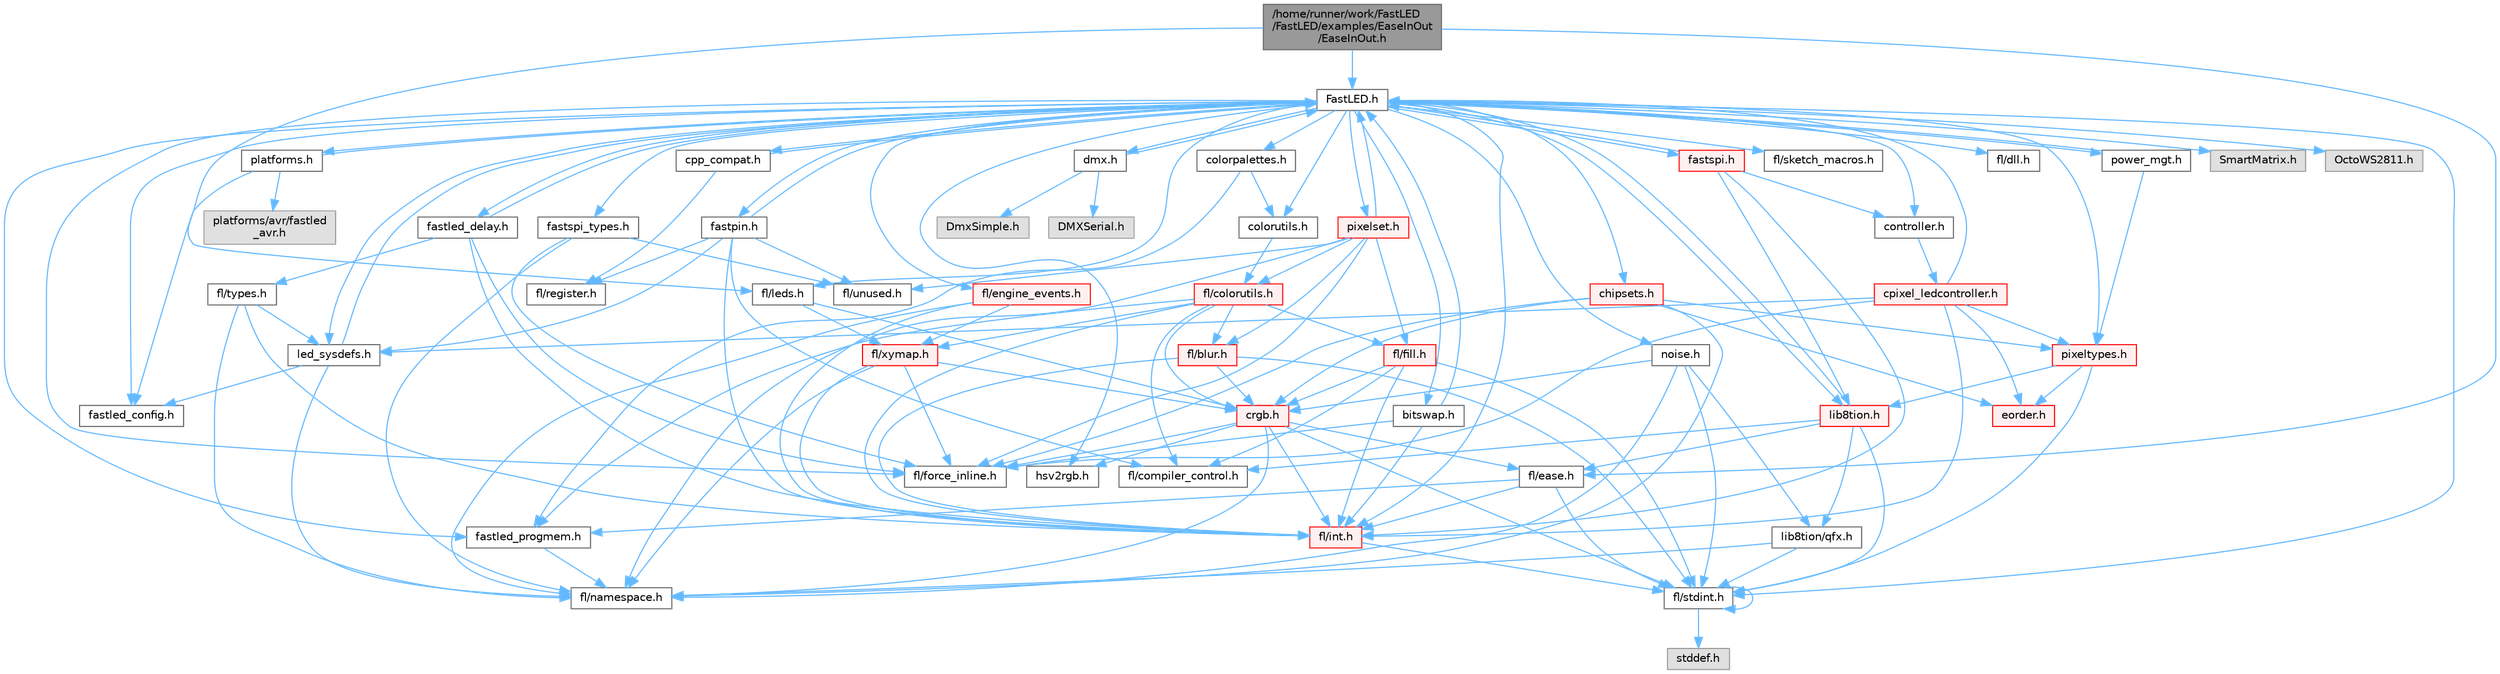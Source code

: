 digraph "/home/runner/work/FastLED/FastLED/examples/EaseInOut/EaseInOut.h"
{
 // INTERACTIVE_SVG=YES
 // LATEX_PDF_SIZE
  bgcolor="transparent";
  edge [fontname=Helvetica,fontsize=10,labelfontname=Helvetica,labelfontsize=10];
  node [fontname=Helvetica,fontsize=10,shape=box,height=0.2,width=0.4];
  Node1 [id="Node000001",label="/home/runner/work/FastLED\l/FastLED/examples/EaseInOut\l/EaseInOut.h",height=0.2,width=0.4,color="gray40", fillcolor="grey60", style="filled", fontcolor="black",tooltip=" "];
  Node1 -> Node2 [id="edge1_Node000001_Node000002",color="steelblue1",style="solid",tooltip=" "];
  Node2 [id="Node000002",label="FastLED.h",height=0.2,width=0.4,color="grey40", fillcolor="white", style="filled",URL="$db/d97/_fast_l_e_d_8h.html",tooltip="central include file for FastLED, defines the CFastLED class/object"];
  Node2 -> Node3 [id="edge2_Node000002_Node000003",color="steelblue1",style="solid",tooltip=" "];
  Node3 [id="Node000003",label="fl/stdint.h",height=0.2,width=0.4,color="grey40", fillcolor="white", style="filled",URL="$df/dd8/stdint_8h.html",tooltip=" "];
  Node3 -> Node4 [id="edge3_Node000003_Node000004",color="steelblue1",style="solid",tooltip=" "];
  Node4 [id="Node000004",label="stddef.h",height=0.2,width=0.4,color="grey60", fillcolor="#E0E0E0", style="filled",tooltip=" "];
  Node3 -> Node3 [id="edge4_Node000003_Node000003",color="steelblue1",style="solid",tooltip=" "];
  Node2 -> Node5 [id="edge5_Node000002_Node000005",color="steelblue1",style="solid",tooltip=" "];
  Node5 [id="Node000005",label="fl/dll.h",height=0.2,width=0.4,color="grey40", fillcolor="white", style="filled",URL="$d3/d4b/dll_8h.html",tooltip="FastLED dynamic library interface - lightweight header for external callers."];
  Node2 -> Node6 [id="edge6_Node000002_Node000006",color="steelblue1",style="solid",tooltip=" "];
  Node6 [id="Node000006",label="SmartMatrix.h",height=0.2,width=0.4,color="grey60", fillcolor="#E0E0E0", style="filled",tooltip=" "];
  Node2 -> Node7 [id="edge7_Node000002_Node000007",color="steelblue1",style="solid",tooltip=" "];
  Node7 [id="Node000007",label="OctoWS2811.h",height=0.2,width=0.4,color="grey60", fillcolor="#E0E0E0", style="filled",tooltip=" "];
  Node2 -> Node8 [id="edge8_Node000002_Node000008",color="steelblue1",style="solid",tooltip=" "];
  Node8 [id="Node000008",label="fl/force_inline.h",height=0.2,width=0.4,color="grey40", fillcolor="white", style="filled",URL="$d4/d64/force__inline_8h.html",tooltip=" "];
  Node2 -> Node9 [id="edge9_Node000002_Node000009",color="steelblue1",style="solid",tooltip=" "];
  Node9 [id="Node000009",label="cpp_compat.h",height=0.2,width=0.4,color="grey40", fillcolor="white", style="filled",URL="$d9/d13/cpp__compat_8h.html",tooltip="Compatibility functions based on C++ version."];
  Node9 -> Node2 [id="edge10_Node000009_Node000002",color="steelblue1",style="solid",tooltip=" "];
  Node9 -> Node10 [id="edge11_Node000009_Node000010",color="steelblue1",style="solid",tooltip=" "];
  Node10 [id="Node000010",label="fl/register.h",height=0.2,width=0.4,color="grey40", fillcolor="white", style="filled",URL="$df/d80/register_8h.html",tooltip=" "];
  Node2 -> Node11 [id="edge12_Node000002_Node000011",color="steelblue1",style="solid",tooltip=" "];
  Node11 [id="Node000011",label="fastled_config.h",height=0.2,width=0.4,color="grey40", fillcolor="white", style="filled",URL="$d5/d11/fastled__config_8h.html",tooltip="Contains definitions that can be used to configure FastLED at compile time."];
  Node2 -> Node12 [id="edge13_Node000002_Node000012",color="steelblue1",style="solid",tooltip=" "];
  Node12 [id="Node000012",label="led_sysdefs.h",height=0.2,width=0.4,color="grey40", fillcolor="white", style="filled",URL="$d9/d3e/led__sysdefs_8h.html",tooltip="Determines which platform system definitions to include."];
  Node12 -> Node2 [id="edge14_Node000012_Node000002",color="steelblue1",style="solid",tooltip=" "];
  Node12 -> Node11 [id="edge15_Node000012_Node000011",color="steelblue1",style="solid",tooltip=" "];
  Node12 -> Node13 [id="edge16_Node000012_Node000013",color="steelblue1",style="solid",tooltip=" "];
  Node13 [id="Node000013",label="fl/namespace.h",height=0.2,width=0.4,color="grey40", fillcolor="white", style="filled",URL="$df/d2a/namespace_8h.html",tooltip="Implements the FastLED namespace macros."];
  Node2 -> Node14 [id="edge17_Node000002_Node000014",color="steelblue1",style="solid",tooltip=" "];
  Node14 [id="Node000014",label="fastled_delay.h",height=0.2,width=0.4,color="grey40", fillcolor="white", style="filled",URL="$d0/da8/fastled__delay_8h.html",tooltip="Utility functions and classes for managing delay cycles."];
  Node14 -> Node2 [id="edge18_Node000014_Node000002",color="steelblue1",style="solid",tooltip=" "];
  Node14 -> Node15 [id="edge19_Node000014_Node000015",color="steelblue1",style="solid",tooltip=" "];
  Node15 [id="Node000015",label="fl/types.h",height=0.2,width=0.4,color="grey40", fillcolor="white", style="filled",URL="$d7/da1/fl_2types_8h.html",tooltip=" "];
  Node15 -> Node13 [id="edge20_Node000015_Node000013",color="steelblue1",style="solid",tooltip=" "];
  Node15 -> Node16 [id="edge21_Node000015_Node000016",color="steelblue1",style="solid",tooltip=" "];
  Node16 [id="Node000016",label="fl/int.h",height=0.2,width=0.4,color="red", fillcolor="#FFF0F0", style="filled",URL="$d3/d7e/int_8h.html",tooltip=" "];
  Node16 -> Node3 [id="edge22_Node000016_Node000003",color="steelblue1",style="solid",tooltip=" "];
  Node15 -> Node12 [id="edge23_Node000015_Node000012",color="steelblue1",style="solid",tooltip=" "];
  Node14 -> Node8 [id="edge24_Node000014_Node000008",color="steelblue1",style="solid",tooltip=" "];
  Node14 -> Node16 [id="edge25_Node000014_Node000016",color="steelblue1",style="solid",tooltip=" "];
  Node2 -> Node18 [id="edge26_Node000002_Node000018",color="steelblue1",style="solid",tooltip=" "];
  Node18 [id="Node000018",label="bitswap.h",height=0.2,width=0.4,color="grey40", fillcolor="white", style="filled",URL="$de/ded/bitswap_8h.html",tooltip="Functions for doing a rotation of bits/bytes used by parallel output."];
  Node18 -> Node2 [id="edge27_Node000018_Node000002",color="steelblue1",style="solid",tooltip=" "];
  Node18 -> Node8 [id="edge28_Node000018_Node000008",color="steelblue1",style="solid",tooltip=" "];
  Node18 -> Node16 [id="edge29_Node000018_Node000016",color="steelblue1",style="solid",tooltip=" "];
  Node2 -> Node19 [id="edge30_Node000002_Node000019",color="steelblue1",style="solid",tooltip=" "];
  Node19 [id="Node000019",label="controller.h",height=0.2,width=0.4,color="grey40", fillcolor="white", style="filled",URL="$d2/dd9/controller_8h.html",tooltip="deprecated: base definitions used by led controllers for writing out led data"];
  Node19 -> Node20 [id="edge31_Node000019_Node000020",color="steelblue1",style="solid",tooltip=" "];
  Node20 [id="Node000020",label="cpixel_ledcontroller.h",height=0.2,width=0.4,color="red", fillcolor="#FFF0F0", style="filled",URL="$d9/d57/cpixel__ledcontroller_8h.html",tooltip="defines the templated version of the CLEDController class"];
  Node20 -> Node2 [id="edge32_Node000020_Node000002",color="steelblue1",style="solid",tooltip=" "];
  Node20 -> Node12 [id="edge33_Node000020_Node000012",color="steelblue1",style="solid",tooltip=" "];
  Node20 -> Node21 [id="edge34_Node000020_Node000021",color="steelblue1",style="solid",tooltip=" "];
  Node21 [id="Node000021",label="pixeltypes.h",height=0.2,width=0.4,color="red", fillcolor="#FFF0F0", style="filled",URL="$d2/dba/pixeltypes_8h.html",tooltip="Includes defintions for RGB and HSV pixels."];
  Node21 -> Node3 [id="edge35_Node000021_Node000003",color="steelblue1",style="solid",tooltip=" "];
  Node21 -> Node22 [id="edge36_Node000021_Node000022",color="steelblue1",style="solid",tooltip=" "];
  Node22 [id="Node000022",label="lib8tion.h",height=0.2,width=0.4,color="red", fillcolor="#FFF0F0", style="filled",URL="$df/da5/lib8tion_8h.html",tooltip="Fast, efficient 8-bit math functions specifically designed for high-performance LED programming."];
  Node22 -> Node2 [id="edge37_Node000022_Node000002",color="steelblue1",style="solid",tooltip=" "];
  Node22 -> Node25 [id="edge38_Node000022_Node000025",color="steelblue1",style="solid",tooltip=" "];
  Node25 [id="Node000025",label="fl/compiler_control.h",height=0.2,width=0.4,color="grey40", fillcolor="white", style="filled",URL="$d4/d54/compiler__control_8h.html",tooltip=" "];
  Node22 -> Node3 [id="edge39_Node000022_Node000003",color="steelblue1",style="solid",tooltip=" "];
  Node22 -> Node27 [id="edge40_Node000022_Node000027",color="steelblue1",style="solid",tooltip=" "];
  Node27 [id="Node000027",label="lib8tion/qfx.h",height=0.2,width=0.4,color="grey40", fillcolor="white", style="filled",URL="$d2/d19/qfx_8h.html",tooltip=" "];
  Node27 -> Node3 [id="edge41_Node000027_Node000003",color="steelblue1",style="solid",tooltip=" "];
  Node27 -> Node13 [id="edge42_Node000027_Node000013",color="steelblue1",style="solid",tooltip=" "];
  Node22 -> Node30 [id="edge43_Node000022_Node000030",color="steelblue1",style="solid",tooltip=" "];
  Node30 [id="Node000030",label="fl/ease.h",height=0.2,width=0.4,color="grey40", fillcolor="white", style="filled",URL="$db/d19/ease_8h.html",tooltip=" "];
  Node30 -> Node3 [id="edge44_Node000030_Node000003",color="steelblue1",style="solid",tooltip=" "];
  Node30 -> Node16 [id="edge45_Node000030_Node000016",color="steelblue1",style="solid",tooltip=" "];
  Node30 -> Node31 [id="edge46_Node000030_Node000031",color="steelblue1",style="solid",tooltip=" "];
  Node31 [id="Node000031",label="fastled_progmem.h",height=0.2,width=0.4,color="grey40", fillcolor="white", style="filled",URL="$df/dab/fastled__progmem_8h.html",tooltip="Wrapper definitions to allow seamless use of PROGMEM in environments that have it."];
  Node31 -> Node13 [id="edge47_Node000031_Node000013",color="steelblue1",style="solid",tooltip=" "];
  Node21 -> Node82 [id="edge48_Node000021_Node000082",color="steelblue1",style="solid",tooltip=" "];
  Node82 [id="Node000082",label="eorder.h",height=0.2,width=0.4,color="red", fillcolor="#FFF0F0", style="filled",URL="$db/d07/eorder_8h.html",tooltip="Defines color channel ordering enumerations."];
  Node20 -> Node82 [id="edge49_Node000020_Node000082",color="steelblue1",style="solid",tooltip=" "];
  Node20 -> Node8 [id="edge50_Node000020_Node000008",color="steelblue1",style="solid",tooltip=" "];
  Node20 -> Node16 [id="edge51_Node000020_Node000016",color="steelblue1",style="solid",tooltip=" "];
  Node2 -> Node117 [id="edge52_Node000002_Node000117",color="steelblue1",style="solid",tooltip=" "];
  Node117 [id="Node000117",label="fastpin.h",height=0.2,width=0.4,color="grey40", fillcolor="white", style="filled",URL="$db/d65/fastpin_8h.html",tooltip="Class base definitions for defining fast pin access."];
  Node117 -> Node2 [id="edge53_Node000117_Node000002",color="steelblue1",style="solid",tooltip=" "];
  Node117 -> Node25 [id="edge54_Node000117_Node000025",color="steelblue1",style="solid",tooltip=" "];
  Node117 -> Node12 [id="edge55_Node000117_Node000012",color="steelblue1",style="solid",tooltip=" "];
  Node117 -> Node54 [id="edge56_Node000117_Node000054",color="steelblue1",style="solid",tooltip=" "];
  Node54 [id="Node000054",label="fl/unused.h",height=0.2,width=0.4,color="grey40", fillcolor="white", style="filled",URL="$d8/d4b/unused_8h.html",tooltip=" "];
  Node117 -> Node16 [id="edge57_Node000117_Node000016",color="steelblue1",style="solid",tooltip=" "];
  Node117 -> Node10 [id="edge58_Node000117_Node000010",color="steelblue1",style="solid",tooltip=" "];
  Node2 -> Node118 [id="edge59_Node000002_Node000118",color="steelblue1",style="solid",tooltip=" "];
  Node118 [id="Node000118",label="fastspi_types.h",height=0.2,width=0.4,color="grey40", fillcolor="white", style="filled",URL="$d2/ddb/fastspi__types_8h.html",tooltip="Data types and constants used by SPI interfaces."];
  Node118 -> Node8 [id="edge60_Node000118_Node000008",color="steelblue1",style="solid",tooltip=" "];
  Node118 -> Node13 [id="edge61_Node000118_Node000013",color="steelblue1",style="solid",tooltip=" "];
  Node118 -> Node54 [id="edge62_Node000118_Node000054",color="steelblue1",style="solid",tooltip=" "];
  Node2 -> Node119 [id="edge63_Node000002_Node000119",color="steelblue1",style="solid",tooltip=" "];
  Node119 [id="Node000119",label="dmx.h",height=0.2,width=0.4,color="grey40", fillcolor="white", style="filled",URL="$d3/de1/dmx_8h.html",tooltip="Defines the DMX512-based LED controllers."];
  Node119 -> Node2 [id="edge64_Node000119_Node000002",color="steelblue1",style="solid",tooltip=" "];
  Node119 -> Node120 [id="edge65_Node000119_Node000120",color="steelblue1",style="solid",tooltip=" "];
  Node120 [id="Node000120",label="DmxSimple.h",height=0.2,width=0.4,color="grey60", fillcolor="#E0E0E0", style="filled",tooltip=" "];
  Node119 -> Node121 [id="edge66_Node000119_Node000121",color="steelblue1",style="solid",tooltip=" "];
  Node121 [id="Node000121",label="DMXSerial.h",height=0.2,width=0.4,color="grey60", fillcolor="#E0E0E0", style="filled",tooltip=" "];
  Node2 -> Node122 [id="edge67_Node000002_Node000122",color="steelblue1",style="solid",tooltip=" "];
  Node122 [id="Node000122",label="platforms.h",height=0.2,width=0.4,color="grey40", fillcolor="white", style="filled",URL="$da/dc9/platforms_8h.html",tooltip="Determines which platforms headers to include."];
  Node122 -> Node2 [id="edge68_Node000122_Node000002",color="steelblue1",style="solid",tooltip=" "];
  Node122 -> Node11 [id="edge69_Node000122_Node000011",color="steelblue1",style="solid",tooltip=" "];
  Node122 -> Node123 [id="edge70_Node000122_Node000123",color="steelblue1",style="solid",tooltip=" "];
  Node123 [id="Node000123",label="platforms/avr/fastled\l_avr.h",height=0.2,width=0.4,color="grey60", fillcolor="#E0E0E0", style="filled",tooltip=" "];
  Node2 -> Node31 [id="edge71_Node000002_Node000031",color="steelblue1",style="solid",tooltip=" "];
  Node2 -> Node22 [id="edge72_Node000002_Node000022",color="steelblue1",style="solid",tooltip=" "];
  Node2 -> Node21 [id="edge73_Node000002_Node000021",color="steelblue1",style="solid",tooltip=" "];
  Node2 -> Node78 [id="edge74_Node000002_Node000078",color="steelblue1",style="solid",tooltip=" "];
  Node78 [id="Node000078",label="hsv2rgb.h",height=0.2,width=0.4,color="grey40", fillcolor="white", style="filled",URL="$de/d9a/hsv2rgb_8h.html",tooltip="Functions to convert from the HSV colorspace to the RGB colorspace."];
  Node2 -> Node124 [id="edge75_Node000002_Node000124",color="steelblue1",style="solid",tooltip=" "];
  Node124 [id="Node000124",label="colorutils.h",height=0.2,width=0.4,color="grey40", fillcolor="white", style="filled",URL="$d1/dfb/colorutils_8h.html",tooltip=" "];
  Node124 -> Node125 [id="edge76_Node000124_Node000125",color="steelblue1",style="solid",tooltip=" "];
  Node125 [id="Node000125",label="fl/colorutils.h",height=0.2,width=0.4,color="red", fillcolor="#FFF0F0", style="filled",URL="$d7/df9/fl_2colorutils_8h.html",tooltip="Utility functions for color fill, palettes, blending, and more."];
  Node125 -> Node16 [id="edge77_Node000125_Node000016",color="steelblue1",style="solid",tooltip=" "];
  Node125 -> Node74 [id="edge78_Node000125_Node000074",color="steelblue1",style="solid",tooltip=" "];
  Node74 [id="Node000074",label="crgb.h",height=0.2,width=0.4,color="red", fillcolor="#FFF0F0", style="filled",URL="$db/dd1/crgb_8h.html",tooltip="Defines the red, green, and blue (RGB) pixel struct."];
  Node74 -> Node3 [id="edge79_Node000074_Node000003",color="steelblue1",style="solid",tooltip=" "];
  Node74 -> Node16 [id="edge80_Node000074_Node000016",color="steelblue1",style="solid",tooltip=" "];
  Node74 -> Node13 [id="edge81_Node000074_Node000013",color="steelblue1",style="solid",tooltip=" "];
  Node74 -> Node8 [id="edge82_Node000074_Node000008",color="steelblue1",style="solid",tooltip=" "];
  Node74 -> Node78 [id="edge83_Node000074_Node000078",color="steelblue1",style="solid",tooltip=" "];
  Node74 -> Node30 [id="edge84_Node000074_Node000030",color="steelblue1",style="solid",tooltip=" "];
  Node125 -> Node31 [id="edge85_Node000125_Node000031",color="steelblue1",style="solid",tooltip=" "];
  Node125 -> Node126 [id="edge86_Node000125_Node000126",color="steelblue1",style="solid",tooltip=" "];
  Node126 [id="Node000126",label="fl/blur.h",height=0.2,width=0.4,color="red", fillcolor="#FFF0F0", style="filled",URL="$d4/df5/blur_8h.html",tooltip=" "];
  Node126 -> Node3 [id="edge87_Node000126_Node000003",color="steelblue1",style="solid",tooltip=" "];
  Node126 -> Node16 [id="edge88_Node000126_Node000016",color="steelblue1",style="solid",tooltip=" "];
  Node126 -> Node74 [id="edge89_Node000126_Node000074",color="steelblue1",style="solid",tooltip=" "];
  Node125 -> Node128 [id="edge90_Node000125_Node000128",color="steelblue1",style="solid",tooltip=" "];
  Node128 [id="Node000128",label="fl/fill.h",height=0.2,width=0.4,color="red", fillcolor="#FFF0F0", style="filled",URL="$d2/d78/fill_8h.html",tooltip=" "];
  Node128 -> Node74 [id="edge91_Node000128_Node000074",color="steelblue1",style="solid",tooltip=" "];
  Node128 -> Node16 [id="edge92_Node000128_Node000016",color="steelblue1",style="solid",tooltip=" "];
  Node128 -> Node3 [id="edge93_Node000128_Node000003",color="steelblue1",style="solid",tooltip=" "];
  Node128 -> Node25 [id="edge94_Node000128_Node000025",color="steelblue1",style="solid",tooltip=" "];
  Node125 -> Node114 [id="edge95_Node000125_Node000114",color="steelblue1",style="solid",tooltip=" "];
  Node114 [id="Node000114",label="fl/xymap.h",height=0.2,width=0.4,color="red", fillcolor="#FFF0F0", style="filled",URL="$da/d61/xymap_8h.html",tooltip=" "];
  Node114 -> Node16 [id="edge96_Node000114_Node000016",color="steelblue1",style="solid",tooltip=" "];
  Node114 -> Node13 [id="edge97_Node000114_Node000013",color="steelblue1",style="solid",tooltip=" "];
  Node114 -> Node8 [id="edge98_Node000114_Node000008",color="steelblue1",style="solid",tooltip=" "];
  Node114 -> Node74 [id="edge99_Node000114_Node000074",color="steelblue1",style="solid",tooltip=" "];
  Node125 -> Node25 [id="edge100_Node000125_Node000025",color="steelblue1",style="solid",tooltip=" "];
  Node2 -> Node129 [id="edge101_Node000002_Node000129",color="steelblue1",style="solid",tooltip=" "];
  Node129 [id="Node000129",label="pixelset.h",height=0.2,width=0.4,color="red", fillcolor="#FFF0F0", style="filled",URL="$d4/d46/pixelset_8h.html",tooltip="Declares classes for managing logical groups of LEDs."];
  Node129 -> Node8 [id="edge102_Node000129_Node000008",color="steelblue1",style="solid",tooltip=" "];
  Node129 -> Node13 [id="edge103_Node000129_Node000013",color="steelblue1",style="solid",tooltip=" "];
  Node129 -> Node54 [id="edge104_Node000129_Node000054",color="steelblue1",style="solid",tooltip=" "];
  Node129 -> Node125 [id="edge105_Node000129_Node000125",color="steelblue1",style="solid",tooltip=" "];
  Node129 -> Node128 [id="edge106_Node000129_Node000128",color="steelblue1",style="solid",tooltip=" "];
  Node129 -> Node126 [id="edge107_Node000129_Node000126",color="steelblue1",style="solid",tooltip=" "];
  Node129 -> Node2 [id="edge108_Node000129_Node000002",color="steelblue1",style="solid",tooltip=" "];
  Node2 -> Node130 [id="edge109_Node000002_Node000130",color="steelblue1",style="solid",tooltip=" "];
  Node130 [id="Node000130",label="colorpalettes.h",height=0.2,width=0.4,color="grey40", fillcolor="white", style="filled",URL="$dc/dcc/colorpalettes_8h.html",tooltip="Declarations for the predefined color palettes supplied by FastLED."];
  Node130 -> Node124 [id="edge110_Node000130_Node000124",color="steelblue1",style="solid",tooltip=" "];
  Node130 -> Node31 [id="edge111_Node000130_Node000031",color="steelblue1",style="solid",tooltip=" "];
  Node2 -> Node131 [id="edge112_Node000002_Node000131",color="steelblue1",style="solid",tooltip=" "];
  Node131 [id="Node000131",label="noise.h",height=0.2,width=0.4,color="grey40", fillcolor="white", style="filled",URL="$d1/d31/noise_8h.html",tooltip="Functions to generate and fill arrays with noise."];
  Node131 -> Node3 [id="edge113_Node000131_Node000003",color="steelblue1",style="solid",tooltip=" "];
  Node131 -> Node74 [id="edge114_Node000131_Node000074",color="steelblue1",style="solid",tooltip=" "];
  Node131 -> Node13 [id="edge115_Node000131_Node000013",color="steelblue1",style="solid",tooltip=" "];
  Node131 -> Node27 [id="edge116_Node000131_Node000027",color="steelblue1",style="solid",tooltip=" "];
  Node2 -> Node132 [id="edge117_Node000002_Node000132",color="steelblue1",style="solid",tooltip=" "];
  Node132 [id="Node000132",label="power_mgt.h",height=0.2,width=0.4,color="grey40", fillcolor="white", style="filled",URL="$dc/d5b/power__mgt_8h.html",tooltip="Functions to limit the power used by FastLED."];
  Node132 -> Node2 [id="edge118_Node000132_Node000002",color="steelblue1",style="solid",tooltip=" "];
  Node132 -> Node21 [id="edge119_Node000132_Node000021",color="steelblue1",style="solid",tooltip=" "];
  Node2 -> Node133 [id="edge120_Node000002_Node000133",color="steelblue1",style="solid",tooltip=" "];
  Node133 [id="Node000133",label="fastspi.h",height=0.2,width=0.4,color="red", fillcolor="#FFF0F0", style="filled",URL="$d6/ddc/fastspi_8h.html",tooltip="Serial peripheral interface (SPI) definitions per platform."];
  Node133 -> Node2 [id="edge121_Node000133_Node000002",color="steelblue1",style="solid",tooltip=" "];
  Node133 -> Node19 [id="edge122_Node000133_Node000019",color="steelblue1",style="solid",tooltip=" "];
  Node133 -> Node22 [id="edge123_Node000133_Node000022",color="steelblue1",style="solid",tooltip=" "];
  Node133 -> Node16 [id="edge124_Node000133_Node000016",color="steelblue1",style="solid",tooltip=" "];
  Node2 -> Node135 [id="edge125_Node000002_Node000135",color="steelblue1",style="solid",tooltip=" "];
  Node135 [id="Node000135",label="chipsets.h",height=0.2,width=0.4,color="red", fillcolor="#FFF0F0", style="filled",URL="$db/d66/chipsets_8h.html",tooltip="Contains the bulk of the definitions for the various LED chipsets supported."];
  Node135 -> Node21 [id="edge126_Node000135_Node000021",color="steelblue1",style="solid",tooltip=" "];
  Node135 -> Node8 [id="edge127_Node000135_Node000008",color="steelblue1",style="solid",tooltip=" "];
  Node135 -> Node74 [id="edge128_Node000135_Node000074",color="steelblue1",style="solid",tooltip=" "];
  Node135 -> Node82 [id="edge129_Node000135_Node000082",color="steelblue1",style="solid",tooltip=" "];
  Node135 -> Node13 [id="edge130_Node000135_Node000013",color="steelblue1",style="solid",tooltip=" "];
  Node2 -> Node93 [id="edge131_Node000002_Node000093",color="steelblue1",style="solid",tooltip=" "];
  Node93 [id="Node000093",label="fl/engine_events.h",height=0.2,width=0.4,color="red", fillcolor="#FFF0F0", style="filled",URL="$db/dc0/engine__events_8h.html",tooltip=" "];
  Node93 -> Node13 [id="edge132_Node000093_Node000013",color="steelblue1",style="solid",tooltip=" "];
  Node93 -> Node114 [id="edge133_Node000093_Node000114",color="steelblue1",style="solid",tooltip=" "];
  Node93 -> Node16 [id="edge134_Node000093_Node000016",color="steelblue1",style="solid",tooltip=" "];
  Node2 -> Node137 [id="edge135_Node000002_Node000137",color="steelblue1",style="solid",tooltip=" "];
  Node137 [id="Node000137",label="fl/leds.h",height=0.2,width=0.4,color="grey40", fillcolor="white", style="filled",URL="$da/d78/leds_8h.html",tooltip=" "];
  Node137 -> Node74 [id="edge136_Node000137_Node000074",color="steelblue1",style="solid",tooltip=" "];
  Node137 -> Node114 [id="edge137_Node000137_Node000114",color="steelblue1",style="solid",tooltip=" "];
  Node2 -> Node16 [id="edge138_Node000002_Node000016",color="steelblue1",style="solid",tooltip=" "];
  Node2 -> Node110 [id="edge139_Node000002_Node000110",color="steelblue1",style="solid",tooltip=" "];
  Node110 [id="Node000110",label="fl/sketch_macros.h",height=0.2,width=0.4,color="grey40", fillcolor="white", style="filled",URL="$d1/dbc/sketch__macros_8h.html",tooltip=" "];
  Node1 -> Node30 [id="edge140_Node000001_Node000030",color="steelblue1",style="solid",tooltip=" "];
  Node1 -> Node137 [id="edge141_Node000001_Node000137",color="steelblue1",style="solid",tooltip=" "];
}
